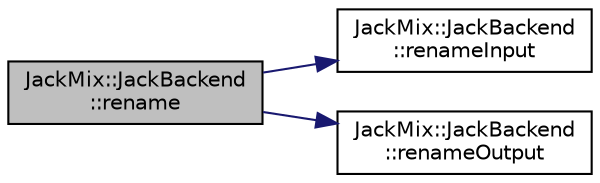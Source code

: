 digraph "JackMix::JackBackend::rename"
{
 // LATEX_PDF_SIZE
  edge [fontname="Helvetica",fontsize="10",labelfontname="Helvetica",labelfontsize="10"];
  node [fontname="Helvetica",fontsize="10",shape=record];
  rankdir="LR";
  Node1 [label="JackMix::JackBackend\l::rename",height=0.2,width=0.4,color="black", fillcolor="grey75", style="filled", fontcolor="black",tooltip=" "];
  Node1 -> Node2 [color="midnightblue",fontsize="10",style="solid",fontname="Helvetica"];
  Node2 [label="JackMix::JackBackend\l::renameInput",height=0.2,width=0.4,color="black", fillcolor="white", style="filled",URL="$d6/d69/class_jack_mix_1_1_jack_backend.html#ac3205f5fe96ce7053b86d262c32b83fe",tooltip="Rename the output."];
  Node1 -> Node3 [color="midnightblue",fontsize="10",style="solid",fontname="Helvetica"];
  Node3 [label="JackMix::JackBackend\l::renameOutput",height=0.2,width=0.4,color="black", fillcolor="white", style="filled",URL="$d6/d69/class_jack_mix_1_1_jack_backend.html#ac2e55f8678852b69be933fcabb3c6341",tooltip="Rename the output."];
}
